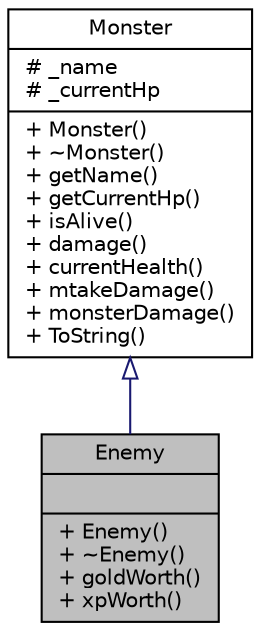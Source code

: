 digraph "Enemy"
{
 // LATEX_PDF_SIZE
  edge [fontname="Helvetica",fontsize="10",labelfontname="Helvetica",labelfontsize="10"];
  node [fontname="Helvetica",fontsize="10",shape=record];
  Node1 [label="{Enemy\n||+ Enemy()\l+ ~Enemy()\l+ goldWorth()\l+ xpWorth()\l}",height=0.2,width=0.4,color="black", fillcolor="grey75", style="filled", fontcolor="black",tooltip=" "];
  Node2 -> Node1 [dir="back",color="midnightblue",fontsize="10",style="solid",arrowtail="onormal",fontname="Helvetica"];
  Node2 [label="{Monster\n|# _name\l# _currentHp\l|+ Monster()\l+ ~Monster()\l+ getName()\l+ getCurrentHp()\l+ isAlive()\l+ damage()\l+ currentHealth()\l+ mtakeDamage()\l+ monsterDamage()\l+ ToString()\l}",height=0.2,width=0.4,color="black", fillcolor="white", style="filled",URL="$classMonster.html",tooltip=" "];
}
